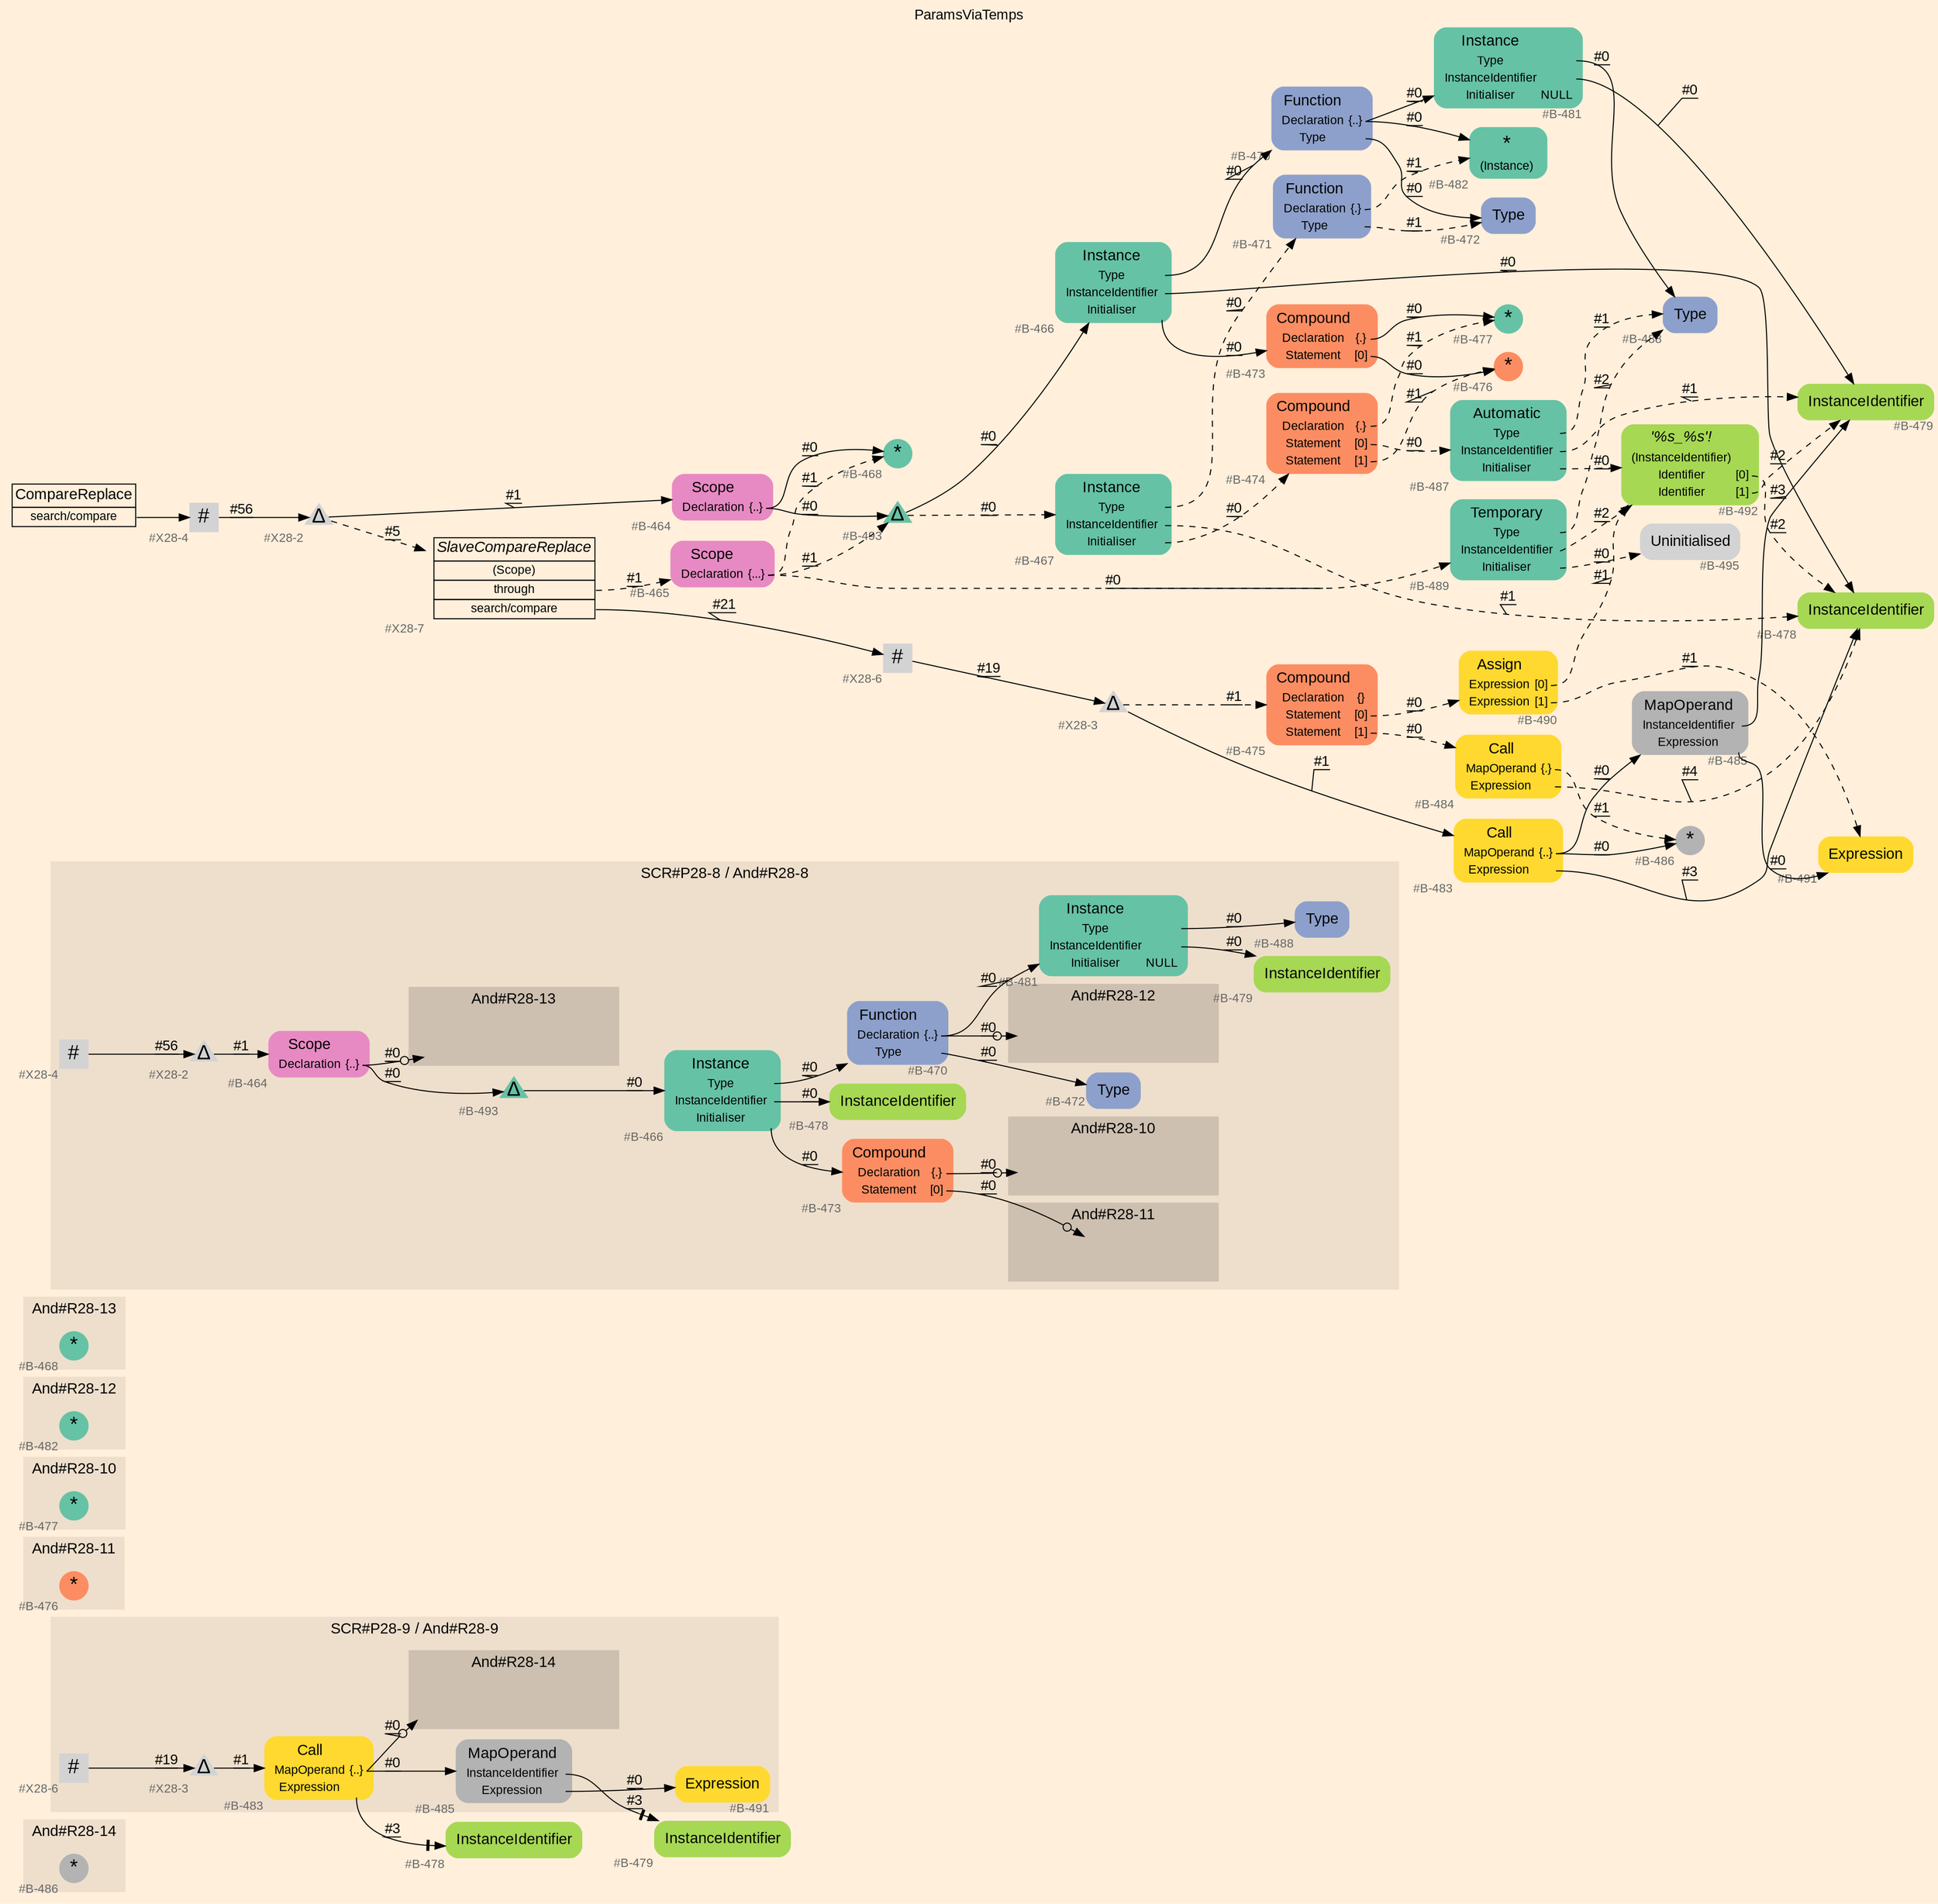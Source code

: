 digraph "ParamsViaTemps" {
label = "ParamsViaTemps"
labelloc = t
graph [
    rankdir = "LR"
    ranksep = 0.3
    bgcolor = antiquewhite1
    color = black
    fontcolor = black
    fontname = "Arial"
];
node [
    fontname = "Arial"
];
edge [
    fontname = "Arial"
];

// -------------------- figure And#R28-14 --------------------
// -------- region And#R28-14 ----------
subgraph "clusterAnd#R28-14" {
    label = "And#R28-14"
    style = "filled"
    color = antiquewhite2
    fontsize = "15"
    // -------- block And#R28-14/#B-486 ----------
    "And#R28-14/#B-486" [
        fillcolor = "/set28/8"
        xlabel = "#B-486"
        fontsize = "12"
        fontcolor = grey40
        shape = "circle"
        label = <<FONT COLOR="black" POINT-SIZE="20">*</FONT>>
        style = "filled"
        penwidth = 0.0
        fixedsize = true
        width = 0.4
        height = 0.4
    ];
    
}


// -------------------- figure And#R28-9 --------------------
// -------- region And#R28-9 ----------
subgraph "clusterAnd#R28-9" {
    label = "SCR#P28-9 / And#R28-9"
    style = "filled"
    color = antiquewhite2
    fontsize = "15"
    // -------- block And#R28-9/#X28-3 ----------
    "And#R28-9/#X28-3" [
        xlabel = "#X28-3"
        fontsize = "12"
        fontcolor = grey40
        shape = "triangle"
        label = <<FONT COLOR="black" POINT-SIZE="20">Δ</FONT>>
        style = "filled"
        penwidth = 0.0
        fixedsize = true
        width = 0.4
        height = 0.4
    ];
    
    // -------- block And#R28-9/#X28-6 ----------
    "And#R28-9/#X28-6" [
        xlabel = "#X28-6"
        fontsize = "12"
        fontcolor = grey40
        shape = "square"
        label = <<FONT COLOR="black" POINT-SIZE="20">#</FONT>>
        style = "filled"
        penwidth = 0.0
        fixedsize = true
        width = 0.4
        height = 0.4
    ];
    
    // -------- block And#R28-9/#B-485 ----------
    "And#R28-9/#B-485" [
        fillcolor = "/set28/8"
        xlabel = "#B-485"
        fontsize = "12"
        fontcolor = grey40
        shape = "plaintext"
        label = <<TABLE BORDER="0" CELLBORDER="0" CELLSPACING="0">
         <TR><TD><FONT COLOR="black" POINT-SIZE="15">MapOperand</FONT></TD></TR>
         <TR><TD><FONT COLOR="black" POINT-SIZE="12">InstanceIdentifier</FONT></TD><TD PORT="port0"></TD></TR>
         <TR><TD><FONT COLOR="black" POINT-SIZE="12">Expression</FONT></TD><TD PORT="port1"></TD></TR>
        </TABLE>>
        style = "rounded,filled"
    ];
    
    // -------- block And#R28-9/#B-491 ----------
    "And#R28-9/#B-491" [
        fillcolor = "/set28/6"
        xlabel = "#B-491"
        fontsize = "12"
        fontcolor = grey40
        shape = "plaintext"
        label = <<TABLE BORDER="0" CELLBORDER="0" CELLSPACING="0">
         <TR><TD><FONT COLOR="black" POINT-SIZE="15">Expression</FONT></TD></TR>
        </TABLE>>
        style = "rounded,filled"
    ];
    
    // -------- block And#R28-9/#B-483 ----------
    "And#R28-9/#B-483" [
        fillcolor = "/set28/6"
        xlabel = "#B-483"
        fontsize = "12"
        fontcolor = grey40
        shape = "plaintext"
        label = <<TABLE BORDER="0" CELLBORDER="0" CELLSPACING="0">
         <TR><TD><FONT COLOR="black" POINT-SIZE="15">Call</FONT></TD></TR>
         <TR><TD><FONT COLOR="black" POINT-SIZE="12">MapOperand</FONT></TD><TD PORT="port0"><FONT COLOR="black" POINT-SIZE="12">{..}</FONT></TD></TR>
         <TR><TD><FONT COLOR="black" POINT-SIZE="12">Expression</FONT></TD><TD PORT="port1"></TD></TR>
        </TABLE>>
        style = "rounded,filled"
    ];
    
    // -------- region And#R28-9/And#R28-14 ----------
    subgraph "clusterAnd#R28-9/And#R28-14" {
        label = "And#R28-14"
        style = "filled"
        color = antiquewhite3
        fontsize = "15"
        // -------- block And#R28-9/And#R28-14/#B-486 ----------
        "And#R28-9/And#R28-14/#B-486" [
            fillcolor = "/set28/8"
            xlabel = "#B-486"
            fontsize = "12"
            fontcolor = grey40
            shape = "none"
            style = "invisible"
        ];
        
    }
    
}

// -------- block And#R28-9/#B-478 ----------
"And#R28-9/#B-478" [
    fillcolor = "/set28/5"
    xlabel = "#B-478"
    fontsize = "12"
    fontcolor = grey40
    shape = "plaintext"
    label = <<TABLE BORDER="0" CELLBORDER="0" CELLSPACING="0">
     <TR><TD><FONT COLOR="black" POINT-SIZE="15">InstanceIdentifier</FONT></TD></TR>
    </TABLE>>
    style = "rounded,filled"
];

// -------- block And#R28-9/#B-479 ----------
"And#R28-9/#B-479" [
    fillcolor = "/set28/5"
    xlabel = "#B-479"
    fontsize = "12"
    fontcolor = grey40
    shape = "plaintext"
    label = <<TABLE BORDER="0" CELLBORDER="0" CELLSPACING="0">
     <TR><TD><FONT COLOR="black" POINT-SIZE="15">InstanceIdentifier</FONT></TD></TR>
    </TABLE>>
    style = "rounded,filled"
];

"And#R28-9/#X28-3" -> "And#R28-9/#B-483" [
    label = "#1"
    decorate = true
    color = black
    fontcolor = black
];

"And#R28-9/#X28-6" -> "And#R28-9/#X28-3" [
    label = "#19"
    decorate = true
    color = black
    fontcolor = black
];

"And#R28-9/#B-485":port0 -> "And#R28-9/#B-479" [
    arrowhead="normalnonetee"
    label = "#3"
    decorate = true
    color = black
    fontcolor = black
];

"And#R28-9/#B-485":port1 -> "And#R28-9/#B-491" [
    label = "#0"
    decorate = true
    color = black
    fontcolor = black
];

"And#R28-9/#B-483":port0 -> "And#R28-9/And#R28-14/#B-486" [
    arrowhead="normalnoneodot"
    label = "#0"
    decorate = true
    color = black
    fontcolor = black
];

"And#R28-9/#B-483":port0 -> "And#R28-9/#B-485" [
    label = "#0"
    decorate = true
    color = black
    fontcolor = black
];

"And#R28-9/#B-483":port1 -> "And#R28-9/#B-478" [
    arrowhead="normalnonetee"
    label = "#3"
    decorate = true
    color = black
    fontcolor = black
];


// -------------------- figure And#R28-11 --------------------
// -------- region And#R28-11 ----------
subgraph "clusterAnd#R28-11" {
    label = "And#R28-11"
    style = "filled"
    color = antiquewhite2
    fontsize = "15"
    // -------- block And#R28-11/#B-476 ----------
    "And#R28-11/#B-476" [
        fillcolor = "/set28/2"
        xlabel = "#B-476"
        fontsize = "12"
        fontcolor = grey40
        shape = "circle"
        label = <<FONT COLOR="black" POINT-SIZE="20">*</FONT>>
        style = "filled"
        penwidth = 0.0
        fixedsize = true
        width = 0.4
        height = 0.4
    ];
    
}


// -------------------- figure And#R28-10 --------------------
// -------- region And#R28-10 ----------
subgraph "clusterAnd#R28-10" {
    label = "And#R28-10"
    style = "filled"
    color = antiquewhite2
    fontsize = "15"
    // -------- block And#R28-10/#B-477 ----------
    "And#R28-10/#B-477" [
        fillcolor = "/set28/1"
        xlabel = "#B-477"
        fontsize = "12"
        fontcolor = grey40
        shape = "circle"
        label = <<FONT COLOR="black" POINT-SIZE="20">*</FONT>>
        style = "filled"
        penwidth = 0.0
        fixedsize = true
        width = 0.4
        height = 0.4
    ];
    
}


// -------------------- figure And#R28-12 --------------------
// -------- region And#R28-12 ----------
subgraph "clusterAnd#R28-12" {
    label = "And#R28-12"
    style = "filled"
    color = antiquewhite2
    fontsize = "15"
    // -------- block And#R28-12/#B-482 ----------
    "And#R28-12/#B-482" [
        fillcolor = "/set28/1"
        xlabel = "#B-482"
        fontsize = "12"
        fontcolor = grey40
        shape = "circle"
        label = <<FONT COLOR="black" POINT-SIZE="20">*</FONT>>
        style = "filled"
        penwidth = 0.0
        fixedsize = true
        width = 0.4
        height = 0.4
    ];
    
}


// -------------------- figure And#R28-13 --------------------
// -------- region And#R28-13 ----------
subgraph "clusterAnd#R28-13" {
    label = "And#R28-13"
    style = "filled"
    color = antiquewhite2
    fontsize = "15"
    // -------- block And#R28-13/#B-468 ----------
    "And#R28-13/#B-468" [
        fillcolor = "/set28/1"
        xlabel = "#B-468"
        fontsize = "12"
        fontcolor = grey40
        shape = "circle"
        label = <<FONT COLOR="black" POINT-SIZE="20">*</FONT>>
        style = "filled"
        penwidth = 0.0
        fixedsize = true
        width = 0.4
        height = 0.4
    ];
    
}


// -------------------- figure And#R28-8 --------------------
// -------- region And#R28-8 ----------
subgraph "clusterAnd#R28-8" {
    label = "SCR#P28-8 / And#R28-8"
    style = "filled"
    color = antiquewhite2
    fontsize = "15"
    // -------- block And#R28-8/#B-481 ----------
    "And#R28-8/#B-481" [
        fillcolor = "/set28/1"
        xlabel = "#B-481"
        fontsize = "12"
        fontcolor = grey40
        shape = "plaintext"
        label = <<TABLE BORDER="0" CELLBORDER="0" CELLSPACING="0">
         <TR><TD><FONT COLOR="black" POINT-SIZE="15">Instance</FONT></TD></TR>
         <TR><TD><FONT COLOR="black" POINT-SIZE="12">Type</FONT></TD><TD PORT="port0"></TD></TR>
         <TR><TD><FONT COLOR="black" POINT-SIZE="12">InstanceIdentifier</FONT></TD><TD PORT="port1"></TD></TR>
         <TR><TD><FONT COLOR="black" POINT-SIZE="12">Initialiser</FONT></TD><TD PORT="port2"><FONT COLOR="black" POINT-SIZE="12">NULL</FONT></TD></TR>
        </TABLE>>
        style = "rounded,filled"
    ];
    
    // -------- block And#R28-8/#B-493 ----------
    "And#R28-8/#B-493" [
        fillcolor = "/set28/1"
        xlabel = "#B-493"
        fontsize = "12"
        fontcolor = grey40
        shape = "triangle"
        label = <<FONT COLOR="black" POINT-SIZE="20">Δ</FONT>>
        style = "filled"
        penwidth = 0.0
        fixedsize = true
        width = 0.4
        height = 0.4
    ];
    
    // -------- block And#R28-8/#B-472 ----------
    "And#R28-8/#B-472" [
        fillcolor = "/set28/3"
        xlabel = "#B-472"
        fontsize = "12"
        fontcolor = grey40
        shape = "plaintext"
        label = <<TABLE BORDER="0" CELLBORDER="0" CELLSPACING="0">
         <TR><TD><FONT COLOR="black" POINT-SIZE="15">Type</FONT></TD></TR>
        </TABLE>>
        style = "rounded,filled"
    ];
    
    // -------- block And#R28-8/#X28-4 ----------
    "And#R28-8/#X28-4" [
        xlabel = "#X28-4"
        fontsize = "12"
        fontcolor = grey40
        shape = "square"
        label = <<FONT COLOR="black" POINT-SIZE="20">#</FONT>>
        style = "filled"
        penwidth = 0.0
        fixedsize = true
        width = 0.4
        height = 0.4
    ];
    
    // -------- block And#R28-8/#X28-2 ----------
    "And#R28-8/#X28-2" [
        xlabel = "#X28-2"
        fontsize = "12"
        fontcolor = grey40
        shape = "triangle"
        label = <<FONT COLOR="black" POINT-SIZE="20">Δ</FONT>>
        style = "filled"
        penwidth = 0.0
        fixedsize = true
        width = 0.4
        height = 0.4
    ];
    
    // -------- block And#R28-8/#B-478 ----------
    "And#R28-8/#B-478" [
        fillcolor = "/set28/5"
        xlabel = "#B-478"
        fontsize = "12"
        fontcolor = grey40
        shape = "plaintext"
        label = <<TABLE BORDER="0" CELLBORDER="0" CELLSPACING="0">
         <TR><TD><FONT COLOR="black" POINT-SIZE="15">InstanceIdentifier</FONT></TD></TR>
        </TABLE>>
        style = "rounded,filled"
    ];
    
    // -------- block And#R28-8/#B-470 ----------
    "And#R28-8/#B-470" [
        fillcolor = "/set28/3"
        xlabel = "#B-470"
        fontsize = "12"
        fontcolor = grey40
        shape = "plaintext"
        label = <<TABLE BORDER="0" CELLBORDER="0" CELLSPACING="0">
         <TR><TD><FONT COLOR="black" POINT-SIZE="15">Function</FONT></TD></TR>
         <TR><TD><FONT COLOR="black" POINT-SIZE="12">Declaration</FONT></TD><TD PORT="port0"><FONT COLOR="black" POINT-SIZE="12">{..}</FONT></TD></TR>
         <TR><TD><FONT COLOR="black" POINT-SIZE="12">Type</FONT></TD><TD PORT="port1"></TD></TR>
        </TABLE>>
        style = "rounded,filled"
    ];
    
    // -------- block And#R28-8/#B-466 ----------
    "And#R28-8/#B-466" [
        fillcolor = "/set28/1"
        xlabel = "#B-466"
        fontsize = "12"
        fontcolor = grey40
        shape = "plaintext"
        label = <<TABLE BORDER="0" CELLBORDER="0" CELLSPACING="0">
         <TR><TD><FONT COLOR="black" POINT-SIZE="15">Instance</FONT></TD></TR>
         <TR><TD><FONT COLOR="black" POINT-SIZE="12">Type</FONT></TD><TD PORT="port0"></TD></TR>
         <TR><TD><FONT COLOR="black" POINT-SIZE="12">InstanceIdentifier</FONT></TD><TD PORT="port1"></TD></TR>
         <TR><TD><FONT COLOR="black" POINT-SIZE="12">Initialiser</FONT></TD><TD PORT="port2"></TD></TR>
        </TABLE>>
        style = "rounded,filled"
    ];
    
    // -------- block And#R28-8/#B-488 ----------
    "And#R28-8/#B-488" [
        fillcolor = "/set28/3"
        xlabel = "#B-488"
        fontsize = "12"
        fontcolor = grey40
        shape = "plaintext"
        label = <<TABLE BORDER="0" CELLBORDER="0" CELLSPACING="0">
         <TR><TD><FONT COLOR="black" POINT-SIZE="15">Type</FONT></TD></TR>
        </TABLE>>
        style = "rounded,filled"
    ];
    
    // -------- block And#R28-8/#B-479 ----------
    "And#R28-8/#B-479" [
        fillcolor = "/set28/5"
        xlabel = "#B-479"
        fontsize = "12"
        fontcolor = grey40
        shape = "plaintext"
        label = <<TABLE BORDER="0" CELLBORDER="0" CELLSPACING="0">
         <TR><TD><FONT COLOR="black" POINT-SIZE="15">InstanceIdentifier</FONT></TD></TR>
        </TABLE>>
        style = "rounded,filled"
    ];
    
    // -------- block And#R28-8/#B-473 ----------
    "And#R28-8/#B-473" [
        fillcolor = "/set28/2"
        xlabel = "#B-473"
        fontsize = "12"
        fontcolor = grey40
        shape = "plaintext"
        label = <<TABLE BORDER="0" CELLBORDER="0" CELLSPACING="0">
         <TR><TD><FONT COLOR="black" POINT-SIZE="15">Compound</FONT></TD></TR>
         <TR><TD><FONT COLOR="black" POINT-SIZE="12">Declaration</FONT></TD><TD PORT="port0"><FONT COLOR="black" POINT-SIZE="12">{.}</FONT></TD></TR>
         <TR><TD><FONT COLOR="black" POINT-SIZE="12">Statement</FONT></TD><TD PORT="port1"><FONT COLOR="black" POINT-SIZE="12">[0]</FONT></TD></TR>
        </TABLE>>
        style = "rounded,filled"
    ];
    
    // -------- block And#R28-8/#B-464 ----------
    "And#R28-8/#B-464" [
        fillcolor = "/set28/4"
        xlabel = "#B-464"
        fontsize = "12"
        fontcolor = grey40
        shape = "plaintext"
        label = <<TABLE BORDER="0" CELLBORDER="0" CELLSPACING="0">
         <TR><TD><FONT COLOR="black" POINT-SIZE="15">Scope</FONT></TD></TR>
         <TR><TD><FONT COLOR="black" POINT-SIZE="12">Declaration</FONT></TD><TD PORT="port0"><FONT COLOR="black" POINT-SIZE="12">{..}</FONT></TD></TR>
        </TABLE>>
        style = "rounded,filled"
    ];
    
    // -------- region And#R28-8/And#R28-10 ----------
    subgraph "clusterAnd#R28-8/And#R28-10" {
        label = "And#R28-10"
        style = "filled"
        color = antiquewhite3
        fontsize = "15"
        // -------- block And#R28-8/And#R28-10/#B-477 ----------
        "And#R28-8/And#R28-10/#B-477" [
            fillcolor = "/set28/1"
            xlabel = "#B-477"
            fontsize = "12"
            fontcolor = grey40
            shape = "none"
            style = "invisible"
        ];
        
    }
    
    // -------- region And#R28-8/And#R28-11 ----------
    subgraph "clusterAnd#R28-8/And#R28-11" {
        label = "And#R28-11"
        style = "filled"
        color = antiquewhite3
        fontsize = "15"
        // -------- block And#R28-8/And#R28-11/#B-476 ----------
        "And#R28-8/And#R28-11/#B-476" [
            fillcolor = "/set28/2"
            xlabel = "#B-476"
            fontsize = "12"
            fontcolor = grey40
            shape = "none"
            style = "invisible"
        ];
        
    }
    
    // -------- region And#R28-8/And#R28-12 ----------
    subgraph "clusterAnd#R28-8/And#R28-12" {
        label = "And#R28-12"
        style = "filled"
        color = antiquewhite3
        fontsize = "15"
        // -------- block And#R28-8/And#R28-12/#B-482 ----------
        "And#R28-8/And#R28-12/#B-482" [
            fillcolor = "/set28/1"
            xlabel = "#B-482"
            fontsize = "12"
            fontcolor = grey40
            shape = "none"
            style = "invisible"
        ];
        
    }
    
    // -------- region And#R28-8/And#R28-13 ----------
    subgraph "clusterAnd#R28-8/And#R28-13" {
        label = "And#R28-13"
        style = "filled"
        color = antiquewhite3
        fontsize = "15"
        // -------- block And#R28-8/And#R28-13/#B-468 ----------
        "And#R28-8/And#R28-13/#B-468" [
            fillcolor = "/set28/1"
            xlabel = "#B-468"
            fontsize = "12"
            fontcolor = grey40
            shape = "none"
            style = "invisible"
        ];
        
    }
    
}

"And#R28-8/#B-481":port0 -> "And#R28-8/#B-488" [
    label = "#0"
    decorate = true
    color = black
    fontcolor = black
];

"And#R28-8/#B-481":port1 -> "And#R28-8/#B-479" [
    label = "#0"
    decorate = true
    color = black
    fontcolor = black
];

"And#R28-8/#B-493" -> "And#R28-8/#B-466" [
    label = "#0"
    decorate = true
    color = black
    fontcolor = black
];

"And#R28-8/#X28-4" -> "And#R28-8/#X28-2" [
    label = "#56"
    decorate = true
    color = black
    fontcolor = black
];

"And#R28-8/#X28-2" -> "And#R28-8/#B-464" [
    label = "#1"
    decorate = true
    color = black
    fontcolor = black
];

"And#R28-8/#B-470":port0 -> "And#R28-8/And#R28-12/#B-482" [
    arrowhead="normalnoneodot"
    label = "#0"
    decorate = true
    color = black
    fontcolor = black
];

"And#R28-8/#B-470":port0 -> "And#R28-8/#B-481" [
    label = "#0"
    decorate = true
    color = black
    fontcolor = black
];

"And#R28-8/#B-470":port1 -> "And#R28-8/#B-472" [
    label = "#0"
    decorate = true
    color = black
    fontcolor = black
];

"And#R28-8/#B-466":port0 -> "And#R28-8/#B-470" [
    label = "#0"
    decorate = true
    color = black
    fontcolor = black
];

"And#R28-8/#B-466":port1 -> "And#R28-8/#B-478" [
    label = "#0"
    decorate = true
    color = black
    fontcolor = black
];

"And#R28-8/#B-466":port2 -> "And#R28-8/#B-473" [
    label = "#0"
    decorate = true
    color = black
    fontcolor = black
];

"And#R28-8/#B-473":port0 -> "And#R28-8/And#R28-10/#B-477" [
    arrowhead="normalnoneodot"
    label = "#0"
    decorate = true
    color = black
    fontcolor = black
];

"And#R28-8/#B-473":port1 -> "And#R28-8/And#R28-11/#B-476" [
    arrowhead="normalnoneodot"
    label = "#0"
    decorate = true
    color = black
    fontcolor = black
];

"And#R28-8/#B-464":port0 -> "And#R28-8/And#R28-13/#B-468" [
    arrowhead="normalnoneodot"
    label = "#0"
    decorate = true
    color = black
    fontcolor = black
];

"And#R28-8/#B-464":port0 -> "And#R28-8/#B-493" [
    label = "#0"
    decorate = true
    color = black
    fontcolor = black
];


// -------------------- transformation figure --------------------
// -------- block CR#X28-5 ----------
"CR#X28-5" [
    fillcolor = antiquewhite1
    fontsize = "12"
    fontcolor = grey40
    shape = "plaintext"
    label = <<TABLE BORDER="0" CELLBORDER="1" CELLSPACING="0">
     <TR><TD><FONT COLOR="black" POINT-SIZE="15">CompareReplace</FONT></TD></TR>
     <TR><TD PORT="port0"><FONT COLOR="black" POINT-SIZE="12">search/compare</FONT></TD></TR>
    </TABLE>>
    style = "filled"
    color = black
];

// -------- block #X28-4 ----------
"#X28-4" [
    xlabel = "#X28-4"
    fontsize = "12"
    fontcolor = grey40
    shape = "square"
    label = <<FONT COLOR="black" POINT-SIZE="20">#</FONT>>
    style = "filled"
    penwidth = 0.0
    fixedsize = true
    width = 0.4
    height = 0.4
];

// -------- block #X28-2 ----------
"#X28-2" [
    xlabel = "#X28-2"
    fontsize = "12"
    fontcolor = grey40
    shape = "triangle"
    label = <<FONT COLOR="black" POINT-SIZE="20">Δ</FONT>>
    style = "filled"
    penwidth = 0.0
    fixedsize = true
    width = 0.4
    height = 0.4
];

// -------- block #B-464 ----------
"#B-464" [
    fillcolor = "/set28/4"
    xlabel = "#B-464"
    fontsize = "12"
    fontcolor = grey40
    shape = "plaintext"
    label = <<TABLE BORDER="0" CELLBORDER="0" CELLSPACING="0">
     <TR><TD><FONT COLOR="black" POINT-SIZE="15">Scope</FONT></TD></TR>
     <TR><TD><FONT COLOR="black" POINT-SIZE="12">Declaration</FONT></TD><TD PORT="port0"><FONT COLOR="black" POINT-SIZE="12">{..}</FONT></TD></TR>
    </TABLE>>
    style = "rounded,filled"
];

// -------- block #B-468 ----------
"#B-468" [
    fillcolor = "/set28/1"
    xlabel = "#B-468"
    fontsize = "12"
    fontcolor = grey40
    shape = "circle"
    label = <<FONT COLOR="black" POINT-SIZE="20">*</FONT>>
    style = "filled"
    penwidth = 0.0
    fixedsize = true
    width = 0.4
    height = 0.4
];

// -------- block #B-493 ----------
"#B-493" [
    fillcolor = "/set28/1"
    xlabel = "#B-493"
    fontsize = "12"
    fontcolor = grey40
    shape = "triangle"
    label = <<FONT COLOR="black" POINT-SIZE="20">Δ</FONT>>
    style = "filled"
    penwidth = 0.0
    fixedsize = true
    width = 0.4
    height = 0.4
];

// -------- block #B-466 ----------
"#B-466" [
    fillcolor = "/set28/1"
    xlabel = "#B-466"
    fontsize = "12"
    fontcolor = grey40
    shape = "plaintext"
    label = <<TABLE BORDER="0" CELLBORDER="0" CELLSPACING="0">
     <TR><TD><FONT COLOR="black" POINT-SIZE="15">Instance</FONT></TD></TR>
     <TR><TD><FONT COLOR="black" POINT-SIZE="12">Type</FONT></TD><TD PORT="port0"></TD></TR>
     <TR><TD><FONT COLOR="black" POINT-SIZE="12">InstanceIdentifier</FONT></TD><TD PORT="port1"></TD></TR>
     <TR><TD><FONT COLOR="black" POINT-SIZE="12">Initialiser</FONT></TD><TD PORT="port2"></TD></TR>
    </TABLE>>
    style = "rounded,filled"
];

// -------- block #B-470 ----------
"#B-470" [
    fillcolor = "/set28/3"
    xlabel = "#B-470"
    fontsize = "12"
    fontcolor = grey40
    shape = "plaintext"
    label = <<TABLE BORDER="0" CELLBORDER="0" CELLSPACING="0">
     <TR><TD><FONT COLOR="black" POINT-SIZE="15">Function</FONT></TD></TR>
     <TR><TD><FONT COLOR="black" POINT-SIZE="12">Declaration</FONT></TD><TD PORT="port0"><FONT COLOR="black" POINT-SIZE="12">{..}</FONT></TD></TR>
     <TR><TD><FONT COLOR="black" POINT-SIZE="12">Type</FONT></TD><TD PORT="port1"></TD></TR>
    </TABLE>>
    style = "rounded,filled"
];

// -------- block #B-482 ----------
"#B-482" [
    fillcolor = "/set28/1"
    xlabel = "#B-482"
    fontsize = "12"
    fontcolor = grey40
    shape = "plaintext"
    label = <<TABLE BORDER="0" CELLBORDER="0" CELLSPACING="0">
     <TR><TD><FONT COLOR="black" POINT-SIZE="20">*</FONT></TD></TR>
     <TR><TD><FONT COLOR="black" POINT-SIZE="12">(Instance)</FONT></TD><TD PORT="port0"></TD></TR>
    </TABLE>>
    style = "rounded,filled"
];

// -------- block #B-481 ----------
"#B-481" [
    fillcolor = "/set28/1"
    xlabel = "#B-481"
    fontsize = "12"
    fontcolor = grey40
    shape = "plaintext"
    label = <<TABLE BORDER="0" CELLBORDER="0" CELLSPACING="0">
     <TR><TD><FONT COLOR="black" POINT-SIZE="15">Instance</FONT></TD></TR>
     <TR><TD><FONT COLOR="black" POINT-SIZE="12">Type</FONT></TD><TD PORT="port0"></TD></TR>
     <TR><TD><FONT COLOR="black" POINT-SIZE="12">InstanceIdentifier</FONT></TD><TD PORT="port1"></TD></TR>
     <TR><TD><FONT COLOR="black" POINT-SIZE="12">Initialiser</FONT></TD><TD PORT="port2"><FONT COLOR="black" POINT-SIZE="12">NULL</FONT></TD></TR>
    </TABLE>>
    style = "rounded,filled"
];

// -------- block #B-488 ----------
"#B-488" [
    fillcolor = "/set28/3"
    xlabel = "#B-488"
    fontsize = "12"
    fontcolor = grey40
    shape = "plaintext"
    label = <<TABLE BORDER="0" CELLBORDER="0" CELLSPACING="0">
     <TR><TD><FONT COLOR="black" POINT-SIZE="15">Type</FONT></TD></TR>
    </TABLE>>
    style = "rounded,filled"
];

// -------- block #B-479 ----------
"#B-479" [
    fillcolor = "/set28/5"
    xlabel = "#B-479"
    fontsize = "12"
    fontcolor = grey40
    shape = "plaintext"
    label = <<TABLE BORDER="0" CELLBORDER="0" CELLSPACING="0">
     <TR><TD><FONT COLOR="black" POINT-SIZE="15">InstanceIdentifier</FONT></TD></TR>
    </TABLE>>
    style = "rounded,filled"
];

// -------- block #B-472 ----------
"#B-472" [
    fillcolor = "/set28/3"
    xlabel = "#B-472"
    fontsize = "12"
    fontcolor = grey40
    shape = "plaintext"
    label = <<TABLE BORDER="0" CELLBORDER="0" CELLSPACING="0">
     <TR><TD><FONT COLOR="black" POINT-SIZE="15">Type</FONT></TD></TR>
    </TABLE>>
    style = "rounded,filled"
];

// -------- block #B-478 ----------
"#B-478" [
    fillcolor = "/set28/5"
    xlabel = "#B-478"
    fontsize = "12"
    fontcolor = grey40
    shape = "plaintext"
    label = <<TABLE BORDER="0" CELLBORDER="0" CELLSPACING="0">
     <TR><TD><FONT COLOR="black" POINT-SIZE="15">InstanceIdentifier</FONT></TD></TR>
    </TABLE>>
    style = "rounded,filled"
];

// -------- block #B-473 ----------
"#B-473" [
    fillcolor = "/set28/2"
    xlabel = "#B-473"
    fontsize = "12"
    fontcolor = grey40
    shape = "plaintext"
    label = <<TABLE BORDER="0" CELLBORDER="0" CELLSPACING="0">
     <TR><TD><FONT COLOR="black" POINT-SIZE="15">Compound</FONT></TD></TR>
     <TR><TD><FONT COLOR="black" POINT-SIZE="12">Declaration</FONT></TD><TD PORT="port0"><FONT COLOR="black" POINT-SIZE="12">{.}</FONT></TD></TR>
     <TR><TD><FONT COLOR="black" POINT-SIZE="12">Statement</FONT></TD><TD PORT="port1"><FONT COLOR="black" POINT-SIZE="12">[0]</FONT></TD></TR>
    </TABLE>>
    style = "rounded,filled"
];

// -------- block #B-477 ----------
"#B-477" [
    fillcolor = "/set28/1"
    xlabel = "#B-477"
    fontsize = "12"
    fontcolor = grey40
    shape = "circle"
    label = <<FONT COLOR="black" POINT-SIZE="20">*</FONT>>
    style = "filled"
    penwidth = 0.0
    fixedsize = true
    width = 0.4
    height = 0.4
];

// -------- block #B-476 ----------
"#B-476" [
    fillcolor = "/set28/2"
    xlabel = "#B-476"
    fontsize = "12"
    fontcolor = grey40
    shape = "circle"
    label = <<FONT COLOR="black" POINT-SIZE="20">*</FONT>>
    style = "filled"
    penwidth = 0.0
    fixedsize = true
    width = 0.4
    height = 0.4
];

// -------- block #B-467 ----------
"#B-467" [
    fillcolor = "/set28/1"
    xlabel = "#B-467"
    fontsize = "12"
    fontcolor = grey40
    shape = "plaintext"
    label = <<TABLE BORDER="0" CELLBORDER="0" CELLSPACING="0">
     <TR><TD><FONT COLOR="black" POINT-SIZE="15">Instance</FONT></TD></TR>
     <TR><TD><FONT COLOR="black" POINT-SIZE="12">Type</FONT></TD><TD PORT="port0"></TD></TR>
     <TR><TD><FONT COLOR="black" POINT-SIZE="12">InstanceIdentifier</FONT></TD><TD PORT="port1"></TD></TR>
     <TR><TD><FONT COLOR="black" POINT-SIZE="12">Initialiser</FONT></TD><TD PORT="port2"></TD></TR>
    </TABLE>>
    style = "rounded,filled"
];

// -------- block #B-471 ----------
"#B-471" [
    fillcolor = "/set28/3"
    xlabel = "#B-471"
    fontsize = "12"
    fontcolor = grey40
    shape = "plaintext"
    label = <<TABLE BORDER="0" CELLBORDER="0" CELLSPACING="0">
     <TR><TD><FONT COLOR="black" POINT-SIZE="15">Function</FONT></TD></TR>
     <TR><TD><FONT COLOR="black" POINT-SIZE="12">Declaration</FONT></TD><TD PORT="port0"><FONT COLOR="black" POINT-SIZE="12">{.}</FONT></TD></TR>
     <TR><TD><FONT COLOR="black" POINT-SIZE="12">Type</FONT></TD><TD PORT="port1"></TD></TR>
    </TABLE>>
    style = "rounded,filled"
];

// -------- block #B-474 ----------
"#B-474" [
    fillcolor = "/set28/2"
    xlabel = "#B-474"
    fontsize = "12"
    fontcolor = grey40
    shape = "plaintext"
    label = <<TABLE BORDER="0" CELLBORDER="0" CELLSPACING="0">
     <TR><TD><FONT COLOR="black" POINT-SIZE="15">Compound</FONT></TD></TR>
     <TR><TD><FONT COLOR="black" POINT-SIZE="12">Declaration</FONT></TD><TD PORT="port0"><FONT COLOR="black" POINT-SIZE="12">{.}</FONT></TD></TR>
     <TR><TD><FONT COLOR="black" POINT-SIZE="12">Statement</FONT></TD><TD PORT="port1"><FONT COLOR="black" POINT-SIZE="12">[0]</FONT></TD></TR>
     <TR><TD><FONT COLOR="black" POINT-SIZE="12">Statement</FONT></TD><TD PORT="port2"><FONT COLOR="black" POINT-SIZE="12">[1]</FONT></TD></TR>
    </TABLE>>
    style = "rounded,filled"
];

// -------- block #B-487 ----------
"#B-487" [
    fillcolor = "/set28/1"
    xlabel = "#B-487"
    fontsize = "12"
    fontcolor = grey40
    shape = "plaintext"
    label = <<TABLE BORDER="0" CELLBORDER="0" CELLSPACING="0">
     <TR><TD><FONT COLOR="black" POINT-SIZE="15">Automatic</FONT></TD></TR>
     <TR><TD><FONT COLOR="black" POINT-SIZE="12">Type</FONT></TD><TD PORT="port0"></TD></TR>
     <TR><TD><FONT COLOR="black" POINT-SIZE="12">InstanceIdentifier</FONT></TD><TD PORT="port1"></TD></TR>
     <TR><TD><FONT COLOR="black" POINT-SIZE="12">Initialiser</FONT></TD><TD PORT="port2"></TD></TR>
    </TABLE>>
    style = "rounded,filled"
];

// -------- block #B-492 ----------
"#B-492" [
    fillcolor = "/set28/5"
    xlabel = "#B-492"
    fontsize = "12"
    fontcolor = grey40
    shape = "plaintext"
    label = <<TABLE BORDER="0" CELLBORDER="0" CELLSPACING="0">
     <TR><TD><FONT COLOR="black" POINT-SIZE="15"><I>'%s_%s'!</I></FONT></TD></TR>
     <TR><TD><FONT COLOR="black" POINT-SIZE="12">(InstanceIdentifier)</FONT></TD><TD PORT="port0"></TD></TR>
     <TR><TD><FONT COLOR="black" POINT-SIZE="12">Identifier</FONT></TD><TD PORT="port1"><FONT COLOR="black" POINT-SIZE="12">[0]</FONT></TD></TR>
     <TR><TD><FONT COLOR="black" POINT-SIZE="12">Identifier</FONT></TD><TD PORT="port2"><FONT COLOR="black" POINT-SIZE="12">[1]</FONT></TD></TR>
    </TABLE>>
    style = "rounded,filled"
];

// -------- block #X28-7 ----------
"#X28-7" [
    fillcolor = antiquewhite1
    xlabel = "#X28-7"
    fontsize = "12"
    fontcolor = grey40
    shape = "plaintext"
    label = <<TABLE BORDER="0" CELLBORDER="1" CELLSPACING="0">
     <TR><TD><FONT COLOR="black" POINT-SIZE="15"><I>SlaveCompareReplace</I></FONT></TD></TR>
     <TR><TD PORT="port0"><FONT COLOR="black" POINT-SIZE="12">(Scope)</FONT></TD></TR>
     <TR><TD PORT="port1"><FONT COLOR="black" POINT-SIZE="12">through</FONT></TD></TR>
     <TR><TD PORT="port2"><FONT COLOR="black" POINT-SIZE="12">search/compare</FONT></TD></TR>
    </TABLE>>
    style = "filled"
    color = black
];

// -------- block #B-465 ----------
"#B-465" [
    fillcolor = "/set28/4"
    xlabel = "#B-465"
    fontsize = "12"
    fontcolor = grey40
    shape = "plaintext"
    label = <<TABLE BORDER="0" CELLBORDER="0" CELLSPACING="0">
     <TR><TD><FONT COLOR="black" POINT-SIZE="15">Scope</FONT></TD></TR>
     <TR><TD><FONT COLOR="black" POINT-SIZE="12">Declaration</FONT></TD><TD PORT="port0"><FONT COLOR="black" POINT-SIZE="12">{...}</FONT></TD></TR>
    </TABLE>>
    style = "rounded,filled"
];

// -------- block #B-489 ----------
"#B-489" [
    fillcolor = "/set28/1"
    xlabel = "#B-489"
    fontsize = "12"
    fontcolor = grey40
    shape = "plaintext"
    label = <<TABLE BORDER="0" CELLBORDER="0" CELLSPACING="0">
     <TR><TD><FONT COLOR="black" POINT-SIZE="15">Temporary</FONT></TD></TR>
     <TR><TD><FONT COLOR="black" POINT-SIZE="12">Type</FONT></TD><TD PORT="port0"></TD></TR>
     <TR><TD><FONT COLOR="black" POINT-SIZE="12">InstanceIdentifier</FONT></TD><TD PORT="port1"></TD></TR>
     <TR><TD><FONT COLOR="black" POINT-SIZE="12">Initialiser</FONT></TD><TD PORT="port2"></TD></TR>
    </TABLE>>
    style = "rounded,filled"
];

// -------- block #B-495 ----------
"#B-495" [
    xlabel = "#B-495"
    fontsize = "12"
    fontcolor = grey40
    shape = "plaintext"
    label = <<TABLE BORDER="0" CELLBORDER="0" CELLSPACING="0">
     <TR><TD><FONT COLOR="black" POINT-SIZE="15">Uninitialised</FONT></TD></TR>
    </TABLE>>
    style = "rounded,filled"
];

// -------- block #X28-6 ----------
"#X28-6" [
    xlabel = "#X28-6"
    fontsize = "12"
    fontcolor = grey40
    shape = "square"
    label = <<FONT COLOR="black" POINT-SIZE="20">#</FONT>>
    style = "filled"
    penwidth = 0.0
    fixedsize = true
    width = 0.4
    height = 0.4
];

// -------- block #X28-3 ----------
"#X28-3" [
    xlabel = "#X28-3"
    fontsize = "12"
    fontcolor = grey40
    shape = "triangle"
    label = <<FONT COLOR="black" POINT-SIZE="20">Δ</FONT>>
    style = "filled"
    penwidth = 0.0
    fixedsize = true
    width = 0.4
    height = 0.4
];

// -------- block #B-483 ----------
"#B-483" [
    fillcolor = "/set28/6"
    xlabel = "#B-483"
    fontsize = "12"
    fontcolor = grey40
    shape = "plaintext"
    label = <<TABLE BORDER="0" CELLBORDER="0" CELLSPACING="0">
     <TR><TD><FONT COLOR="black" POINT-SIZE="15">Call</FONT></TD></TR>
     <TR><TD><FONT COLOR="black" POINT-SIZE="12">MapOperand</FONT></TD><TD PORT="port0"><FONT COLOR="black" POINT-SIZE="12">{..}</FONT></TD></TR>
     <TR><TD><FONT COLOR="black" POINT-SIZE="12">Expression</FONT></TD><TD PORT="port1"></TD></TR>
    </TABLE>>
    style = "rounded,filled"
];

// -------- block #B-486 ----------
"#B-486" [
    fillcolor = "/set28/8"
    xlabel = "#B-486"
    fontsize = "12"
    fontcolor = grey40
    shape = "circle"
    label = <<FONT COLOR="black" POINT-SIZE="20">*</FONT>>
    style = "filled"
    penwidth = 0.0
    fixedsize = true
    width = 0.4
    height = 0.4
];

// -------- block #B-485 ----------
"#B-485" [
    fillcolor = "/set28/8"
    xlabel = "#B-485"
    fontsize = "12"
    fontcolor = grey40
    shape = "plaintext"
    label = <<TABLE BORDER="0" CELLBORDER="0" CELLSPACING="0">
     <TR><TD><FONT COLOR="black" POINT-SIZE="15">MapOperand</FONT></TD></TR>
     <TR><TD><FONT COLOR="black" POINT-SIZE="12">InstanceIdentifier</FONT></TD><TD PORT="port0"></TD></TR>
     <TR><TD><FONT COLOR="black" POINT-SIZE="12">Expression</FONT></TD><TD PORT="port1"></TD></TR>
    </TABLE>>
    style = "rounded,filled"
];

// -------- block #B-491 ----------
"#B-491" [
    fillcolor = "/set28/6"
    xlabel = "#B-491"
    fontsize = "12"
    fontcolor = grey40
    shape = "plaintext"
    label = <<TABLE BORDER="0" CELLBORDER="0" CELLSPACING="0">
     <TR><TD><FONT COLOR="black" POINT-SIZE="15">Expression</FONT></TD></TR>
    </TABLE>>
    style = "rounded,filled"
];

// -------- block #B-475 ----------
"#B-475" [
    fillcolor = "/set28/2"
    xlabel = "#B-475"
    fontsize = "12"
    fontcolor = grey40
    shape = "plaintext"
    label = <<TABLE BORDER="0" CELLBORDER="0" CELLSPACING="0">
     <TR><TD><FONT COLOR="black" POINT-SIZE="15">Compound</FONT></TD></TR>
     <TR><TD><FONT COLOR="black" POINT-SIZE="12">Declaration</FONT></TD><TD PORT="port0"><FONT COLOR="black" POINT-SIZE="12">{}</FONT></TD></TR>
     <TR><TD><FONT COLOR="black" POINT-SIZE="12">Statement</FONT></TD><TD PORT="port1"><FONT COLOR="black" POINT-SIZE="12">[0]</FONT></TD></TR>
     <TR><TD><FONT COLOR="black" POINT-SIZE="12">Statement</FONT></TD><TD PORT="port2"><FONT COLOR="black" POINT-SIZE="12">[1]</FONT></TD></TR>
    </TABLE>>
    style = "rounded,filled"
];

// -------- block #B-490 ----------
"#B-490" [
    fillcolor = "/set28/6"
    xlabel = "#B-490"
    fontsize = "12"
    fontcolor = grey40
    shape = "plaintext"
    label = <<TABLE BORDER="0" CELLBORDER="0" CELLSPACING="0">
     <TR><TD><FONT COLOR="black" POINT-SIZE="15">Assign</FONT></TD></TR>
     <TR><TD><FONT COLOR="black" POINT-SIZE="12">Expression</FONT></TD><TD PORT="port0"><FONT COLOR="black" POINT-SIZE="12">[0]</FONT></TD></TR>
     <TR><TD><FONT COLOR="black" POINT-SIZE="12">Expression</FONT></TD><TD PORT="port1"><FONT COLOR="black" POINT-SIZE="12">[1]</FONT></TD></TR>
    </TABLE>>
    style = "rounded,filled"
];

// -------- block #B-484 ----------
"#B-484" [
    fillcolor = "/set28/6"
    xlabel = "#B-484"
    fontsize = "12"
    fontcolor = grey40
    shape = "plaintext"
    label = <<TABLE BORDER="0" CELLBORDER="0" CELLSPACING="0">
     <TR><TD><FONT COLOR="black" POINT-SIZE="15">Call</FONT></TD></TR>
     <TR><TD><FONT COLOR="black" POINT-SIZE="12">MapOperand</FONT></TD><TD PORT="port0"><FONT COLOR="black" POINT-SIZE="12">{.}</FONT></TD></TR>
     <TR><TD><FONT COLOR="black" POINT-SIZE="12">Expression</FONT></TD><TD PORT="port1"></TD></TR>
    </TABLE>>
    style = "rounded,filled"
];

"CR#X28-5":port0 -> "#X28-4" [
    label = ""
    decorate = true
    color = black
    fontcolor = black
];

"#X28-4" -> "#X28-2" [
    label = "#56"
    decorate = true
    color = black
    fontcolor = black
];

"#X28-2" -> "#B-464" [
    label = "#1"
    decorate = true
    color = black
    fontcolor = black
];

"#X28-2" -> "#X28-7" [
    style="dashed"
    label = "#5"
    decorate = true
    color = black
    fontcolor = black
];

"#B-464":port0 -> "#B-468" [
    label = "#0"
    decorate = true
    color = black
    fontcolor = black
];

"#B-464":port0 -> "#B-493" [
    label = "#0"
    decorate = true
    color = black
    fontcolor = black
];

"#B-493" -> "#B-466" [
    label = "#0"
    decorate = true
    color = black
    fontcolor = black
];

"#B-493" -> "#B-467" [
    style="dashed"
    label = "#0"
    decorate = true
    color = black
    fontcolor = black
];

"#B-466":port0 -> "#B-470" [
    label = "#0"
    decorate = true
    color = black
    fontcolor = black
];

"#B-466":port1 -> "#B-478" [
    label = "#0"
    decorate = true
    color = black
    fontcolor = black
];

"#B-466":port2 -> "#B-473" [
    label = "#0"
    decorate = true
    color = black
    fontcolor = black
];

"#B-470":port0 -> "#B-482" [
    label = "#0"
    decorate = true
    color = black
    fontcolor = black
];

"#B-470":port0 -> "#B-481" [
    label = "#0"
    decorate = true
    color = black
    fontcolor = black
];

"#B-470":port1 -> "#B-472" [
    label = "#0"
    decorate = true
    color = black
    fontcolor = black
];

"#B-481":port0 -> "#B-488" [
    label = "#0"
    decorate = true
    color = black
    fontcolor = black
];

"#B-481":port1 -> "#B-479" [
    label = "#0"
    decorate = true
    color = black
    fontcolor = black
];

"#B-473":port0 -> "#B-477" [
    label = "#0"
    decorate = true
    color = black
    fontcolor = black
];

"#B-473":port1 -> "#B-476" [
    label = "#0"
    decorate = true
    color = black
    fontcolor = black
];

"#B-467":port0 -> "#B-471" [
    style="dashed"
    label = "#0"
    decorate = true
    color = black
    fontcolor = black
];

"#B-467":port1 -> "#B-478" [
    style="dashed"
    label = "#1"
    decorate = true
    color = black
    fontcolor = black
];

"#B-467":port2 -> "#B-474" [
    style="dashed"
    label = "#0"
    decorate = true
    color = black
    fontcolor = black
];

"#B-471":port0 -> "#B-482" [
    style="dashed"
    label = "#1"
    decorate = true
    color = black
    fontcolor = black
];

"#B-471":port1 -> "#B-472" [
    style="dashed"
    label = "#1"
    decorate = true
    color = black
    fontcolor = black
];

"#B-474":port0 -> "#B-477" [
    style="dashed"
    label = "#1"
    decorate = true
    color = black
    fontcolor = black
];

"#B-474":port1 -> "#B-487" [
    style="dashed"
    label = "#0"
    decorate = true
    color = black
    fontcolor = black
];

"#B-474":port2 -> "#B-476" [
    style="dashed"
    label = "#1"
    decorate = true
    color = black
    fontcolor = black
];

"#B-487":port0 -> "#B-488" [
    style="dashed"
    label = "#1"
    decorate = true
    color = black
    fontcolor = black
];

"#B-487":port1 -> "#B-479" [
    style="dashed"
    label = "#1"
    decorate = true
    color = black
    fontcolor = black
];

"#B-487":port2 -> "#B-492" [
    style="dashed"
    label = "#0"
    decorate = true
    color = black
    fontcolor = black
];

"#B-492":port1 -> "#B-478" [
    style="dashed"
    label = "#2"
    decorate = true
    color = black
    fontcolor = black
];

"#B-492":port2 -> "#B-479" [
    style="dashed"
    label = "#2"
    decorate = true
    color = black
    fontcolor = black
];

"#X28-7":port1 -> "#B-465" [
    style="dashed"
    label = "#1"
    decorate = true
    color = black
    fontcolor = black
];

"#X28-7":port2 -> "#X28-6" [
    label = " #21"
    decorate = true
    color = black
    fontcolor = black
];

"#B-465":port0 -> "#B-468" [
    style="dashed"
    label = "#1"
    decorate = true
    color = black
    fontcolor = black
];

"#B-465":port0 -> "#B-493" [
    style="dashed"
    label = "#1"
    decorate = true
    color = black
    fontcolor = black
];

"#B-465":port0 -> "#B-489" [
    style="dashed"
    label = "#0"
    decorate = true
    color = black
    fontcolor = black
];

"#B-489":port0 -> "#B-488" [
    style="dashed"
    label = "#2"
    decorate = true
    color = black
    fontcolor = black
];

"#B-489":port1 -> "#B-492" [
    style="dashed"
    label = "#2"
    decorate = true
    color = black
    fontcolor = black
];

"#B-489":port2 -> "#B-495" [
    style="dashed"
    label = "#0"
    decorate = true
    color = black
    fontcolor = black
];

"#X28-6" -> "#X28-3" [
    label = "#19"
    decorate = true
    color = black
    fontcolor = black
];

"#X28-3" -> "#B-483" [
    label = "#1"
    decorate = true
    color = black
    fontcolor = black
];

"#X28-3" -> "#B-475" [
    style="dashed"
    label = "#1"
    decorate = true
    color = black
    fontcolor = black
];

"#B-483":port0 -> "#B-486" [
    label = "#0"
    decorate = true
    color = black
    fontcolor = black
];

"#B-483":port0 -> "#B-485" [
    label = "#0"
    decorate = true
    color = black
    fontcolor = black
];

"#B-483":port1 -> "#B-478" [
    label = "#3"
    decorate = true
    color = black
    fontcolor = black
];

"#B-485":port0 -> "#B-479" [
    label = "#3"
    decorate = true
    color = black
    fontcolor = black
];

"#B-485":port1 -> "#B-491" [
    label = "#0"
    decorate = true
    color = black
    fontcolor = black
];

"#B-475":port1 -> "#B-490" [
    style="dashed"
    label = "#0"
    decorate = true
    color = black
    fontcolor = black
];

"#B-475":port2 -> "#B-484" [
    style="dashed"
    label = "#0"
    decorate = true
    color = black
    fontcolor = black
];

"#B-490":port0 -> "#B-492" [
    style="dashed"
    label = "#1"
    decorate = true
    color = black
    fontcolor = black
];

"#B-490":port1 -> "#B-491" [
    style="dashed"
    label = "#1"
    decorate = true
    color = black
    fontcolor = black
];

"#B-484":port0 -> "#B-486" [
    style="dashed"
    label = "#1"
    decorate = true
    color = black
    fontcolor = black
];

"#B-484":port1 -> "#B-478" [
    style="dashed"
    label = "#4"
    decorate = true
    color = black
    fontcolor = black
];


}
